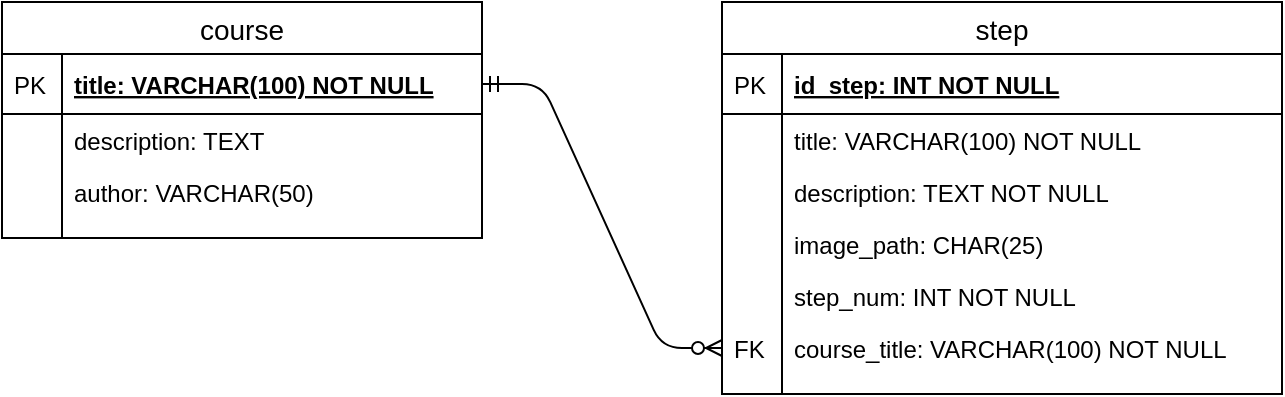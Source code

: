 <mxfile version="13.2.2" type="device"><diagram id="7PkMNcAabF-W-cBZ3c-n" name="Page-1"><mxGraphModel dx="1086" dy="966" grid="1" gridSize="10" guides="1" tooltips="1" connect="1" arrows="1" fold="1" page="1" pageScale="1" pageWidth="827" pageHeight="1169" math="0" shadow="0"><root><mxCell id="0"/><mxCell id="1" parent="0"/><mxCell id="LYNjnh2oG2lFwOSc1wlv-1" value="course" style="swimlane;fontStyle=0;childLayout=stackLayout;horizontal=1;startSize=26;horizontalStack=0;resizeParent=1;resizeParentMax=0;resizeLast=0;collapsible=1;marginBottom=0;align=center;fontSize=14;" parent="1" vertex="1"><mxGeometry x="40" y="40" width="240" height="118" as="geometry"/></mxCell><mxCell id="LYNjnh2oG2lFwOSc1wlv-2" value="title: VARCHAR(100) NOT NULL" style="shape=partialRectangle;top=0;left=0;right=0;bottom=1;align=left;verticalAlign=middle;fillColor=none;spacingLeft=34;spacingRight=4;overflow=hidden;rotatable=0;points=[[0,0.5],[1,0.5]];portConstraint=eastwest;dropTarget=0;fontStyle=5;fontSize=12;" parent="LYNjnh2oG2lFwOSc1wlv-1" vertex="1"><mxGeometry y="26" width="240" height="30" as="geometry"/></mxCell><mxCell id="LYNjnh2oG2lFwOSc1wlv-3" value="PK" style="shape=partialRectangle;top=0;left=0;bottom=0;fillColor=none;align=left;verticalAlign=middle;spacingLeft=4;spacingRight=4;overflow=hidden;rotatable=0;points=[];portConstraint=eastwest;part=1;fontSize=12;" parent="LYNjnh2oG2lFwOSc1wlv-2" vertex="1" connectable="0"><mxGeometry width="30" height="30" as="geometry"/></mxCell><mxCell id="LYNjnh2oG2lFwOSc1wlv-4" value="description: TEXT" style="shape=partialRectangle;top=0;left=0;right=0;bottom=0;align=left;verticalAlign=top;fillColor=none;spacingLeft=34;spacingRight=4;overflow=hidden;rotatable=0;points=[[0,0.5],[1,0.5]];portConstraint=eastwest;dropTarget=0;fontSize=12;" parent="LYNjnh2oG2lFwOSc1wlv-1" vertex="1"><mxGeometry y="56" width="240" height="26" as="geometry"/></mxCell><mxCell id="LYNjnh2oG2lFwOSc1wlv-5" value="" style="shape=partialRectangle;top=0;left=0;bottom=0;fillColor=none;align=left;verticalAlign=top;spacingLeft=4;spacingRight=4;overflow=hidden;rotatable=0;points=[];portConstraint=eastwest;part=1;fontSize=12;" parent="LYNjnh2oG2lFwOSc1wlv-4" vertex="1" connectable="0"><mxGeometry width="30" height="26" as="geometry"/></mxCell><mxCell id="LYNjnh2oG2lFwOSc1wlv-6" value="author: VARCHAR(50)" style="shape=partialRectangle;top=0;left=0;right=0;bottom=0;align=left;verticalAlign=top;fillColor=none;spacingLeft=34;spacingRight=4;overflow=hidden;rotatable=0;points=[[0,0.5],[1,0.5]];portConstraint=eastwest;dropTarget=0;fontSize=12;" parent="LYNjnh2oG2lFwOSc1wlv-1" vertex="1"><mxGeometry y="82" width="240" height="26" as="geometry"/></mxCell><mxCell id="LYNjnh2oG2lFwOSc1wlv-7" value="" style="shape=partialRectangle;top=0;left=0;bottom=0;fillColor=none;align=left;verticalAlign=top;spacingLeft=4;spacingRight=4;overflow=hidden;rotatable=0;points=[];portConstraint=eastwest;part=1;fontSize=12;" parent="LYNjnh2oG2lFwOSc1wlv-6" vertex="1" connectable="0"><mxGeometry width="30" height="26" as="geometry"/></mxCell><mxCell id="LYNjnh2oG2lFwOSc1wlv-10" value="" style="shape=partialRectangle;top=0;left=0;right=0;bottom=0;align=left;verticalAlign=top;fillColor=none;spacingLeft=34;spacingRight=4;overflow=hidden;rotatable=0;points=[[0,0.5],[1,0.5]];portConstraint=eastwest;dropTarget=0;fontSize=12;" parent="LYNjnh2oG2lFwOSc1wlv-1" vertex="1"><mxGeometry y="108" width="240" height="10" as="geometry"/></mxCell><mxCell id="LYNjnh2oG2lFwOSc1wlv-11" value="" style="shape=partialRectangle;top=0;left=0;bottom=0;fillColor=none;align=left;verticalAlign=top;spacingLeft=4;spacingRight=4;overflow=hidden;rotatable=0;points=[];portConstraint=eastwest;part=1;fontSize=12;" parent="LYNjnh2oG2lFwOSc1wlv-10" vertex="1" connectable="0"><mxGeometry width="30" height="10" as="geometry"/></mxCell><mxCell id="LYNjnh2oG2lFwOSc1wlv-12" value="step" style="swimlane;fontStyle=0;childLayout=stackLayout;horizontal=1;startSize=26;horizontalStack=0;resizeParent=1;resizeParentMax=0;resizeLast=0;collapsible=1;marginBottom=0;align=center;fontSize=14;" parent="1" vertex="1"><mxGeometry x="400" y="40" width="280" height="196" as="geometry"/></mxCell><mxCell id="LYNjnh2oG2lFwOSc1wlv-13" value="id_step: INT NOT NULL" style="shape=partialRectangle;top=0;left=0;right=0;bottom=1;align=left;verticalAlign=middle;fillColor=none;spacingLeft=34;spacingRight=4;overflow=hidden;rotatable=0;points=[[0,0.5],[1,0.5]];portConstraint=eastwest;dropTarget=0;fontStyle=5;fontSize=12;" parent="LYNjnh2oG2lFwOSc1wlv-12" vertex="1"><mxGeometry y="26" width="280" height="30" as="geometry"/></mxCell><mxCell id="LYNjnh2oG2lFwOSc1wlv-14" value="PK" style="shape=partialRectangle;top=0;left=0;bottom=0;fillColor=none;align=left;verticalAlign=middle;spacingLeft=4;spacingRight=4;overflow=hidden;rotatable=0;points=[];portConstraint=eastwest;part=1;fontSize=12;" parent="LYNjnh2oG2lFwOSc1wlv-13" vertex="1" connectable="0"><mxGeometry width="30" height="30" as="geometry"/></mxCell><mxCell id="LYNjnh2oG2lFwOSc1wlv-21" value="title: VARCHAR(100) NOT NULL" style="shape=partialRectangle;top=0;left=0;right=0;bottom=0;align=left;verticalAlign=top;fillColor=none;spacingLeft=34;spacingRight=4;overflow=hidden;rotatable=0;points=[[0,0.5],[1,0.5]];portConstraint=eastwest;dropTarget=0;fontSize=12;" parent="LYNjnh2oG2lFwOSc1wlv-12" vertex="1"><mxGeometry y="56" width="280" height="26" as="geometry"/></mxCell><mxCell id="LYNjnh2oG2lFwOSc1wlv-22" value="" style="shape=partialRectangle;top=0;left=0;bottom=0;fillColor=none;align=left;verticalAlign=top;spacingLeft=4;spacingRight=4;overflow=hidden;rotatable=0;points=[];portConstraint=eastwest;part=1;fontSize=12;" parent="LYNjnh2oG2lFwOSc1wlv-21" vertex="1" connectable="0"><mxGeometry width="30" height="26" as="geometry"/></mxCell><mxCell id="LYNjnh2oG2lFwOSc1wlv-15" value="description: TEXT NOT NULL" style="shape=partialRectangle;top=0;left=0;right=0;bottom=0;align=left;verticalAlign=top;fillColor=none;spacingLeft=34;spacingRight=4;overflow=hidden;rotatable=0;points=[[0,0.5],[1,0.5]];portConstraint=eastwest;dropTarget=0;fontSize=12;" parent="LYNjnh2oG2lFwOSc1wlv-12" vertex="1"><mxGeometry y="82" width="280" height="26" as="geometry"/></mxCell><mxCell id="LYNjnh2oG2lFwOSc1wlv-16" value="" style="shape=partialRectangle;top=0;left=0;bottom=0;fillColor=none;align=left;verticalAlign=top;spacingLeft=4;spacingRight=4;overflow=hidden;rotatable=0;points=[];portConstraint=eastwest;part=1;fontSize=12;" parent="LYNjnh2oG2lFwOSc1wlv-15" vertex="1" connectable="0"><mxGeometry width="30" height="26" as="geometry"/></mxCell><mxCell id="LYNjnh2oG2lFwOSc1wlv-17" value="image_path: CHAR(25)" style="shape=partialRectangle;top=0;left=0;right=0;bottom=0;align=left;verticalAlign=top;fillColor=none;spacingLeft=34;spacingRight=4;overflow=hidden;rotatable=0;points=[[0,0.5],[1,0.5]];portConstraint=eastwest;dropTarget=0;fontSize=12;" parent="LYNjnh2oG2lFwOSc1wlv-12" vertex="1"><mxGeometry y="108" width="280" height="26" as="geometry"/></mxCell><mxCell id="LYNjnh2oG2lFwOSc1wlv-18" value="" style="shape=partialRectangle;top=0;left=0;bottom=0;fillColor=none;align=left;verticalAlign=top;spacingLeft=4;spacingRight=4;overflow=hidden;rotatable=0;points=[];portConstraint=eastwest;part=1;fontSize=12;" parent="LYNjnh2oG2lFwOSc1wlv-17" vertex="1" connectable="0"><mxGeometry width="30" height="26" as="geometry"/></mxCell><mxCell id="xHBTcnNT4q6Ap_DUi5OK-1" value="step_num: INT NOT NULL" style="shape=partialRectangle;top=0;left=0;right=0;bottom=0;align=left;verticalAlign=top;fillColor=none;spacingLeft=34;spacingRight=4;overflow=hidden;rotatable=0;points=[[0,0.5],[1,0.5]];portConstraint=eastwest;dropTarget=0;fontSize=12;" vertex="1" parent="LYNjnh2oG2lFwOSc1wlv-12"><mxGeometry y="134" width="280" height="26" as="geometry"/></mxCell><mxCell id="xHBTcnNT4q6Ap_DUi5OK-2" value="" style="shape=partialRectangle;top=0;left=0;bottom=0;fillColor=none;align=left;verticalAlign=top;spacingLeft=4;spacingRight=4;overflow=hidden;rotatable=0;points=[];portConstraint=eastwest;part=1;fontSize=12;" vertex="1" connectable="0" parent="xHBTcnNT4q6Ap_DUi5OK-1"><mxGeometry width="30" height="26" as="geometry"/></mxCell><mxCell id="LYNjnh2oG2lFwOSc1wlv-23" value="course_title: VARCHAR(100) NOT NULL" style="shape=partialRectangle;top=0;left=0;right=0;bottom=0;align=left;verticalAlign=top;fillColor=none;spacingLeft=34;spacingRight=4;overflow=hidden;rotatable=0;points=[[0,0.5],[1,0.5]];portConstraint=eastwest;dropTarget=0;fontSize=12;" parent="LYNjnh2oG2lFwOSc1wlv-12" vertex="1"><mxGeometry y="160" width="280" height="26" as="geometry"/></mxCell><mxCell id="LYNjnh2oG2lFwOSc1wlv-24" value="FK" style="shape=partialRectangle;top=0;left=0;bottom=0;fillColor=none;align=left;verticalAlign=top;spacingLeft=4;spacingRight=4;overflow=hidden;rotatable=0;points=[];portConstraint=eastwest;part=1;fontSize=12;" parent="LYNjnh2oG2lFwOSc1wlv-23" vertex="1" connectable="0"><mxGeometry width="30" height="26" as="geometry"/></mxCell><mxCell id="LYNjnh2oG2lFwOSc1wlv-19" value="" style="shape=partialRectangle;top=0;left=0;right=0;bottom=0;align=left;verticalAlign=top;fillColor=none;spacingLeft=34;spacingRight=4;overflow=hidden;rotatable=0;points=[[0,0.5],[1,0.5]];portConstraint=eastwest;dropTarget=0;fontSize=12;" parent="LYNjnh2oG2lFwOSc1wlv-12" vertex="1"><mxGeometry y="186" width="280" height="10" as="geometry"/></mxCell><mxCell id="LYNjnh2oG2lFwOSc1wlv-20" value="" style="shape=partialRectangle;top=0;left=0;bottom=0;fillColor=none;align=left;verticalAlign=top;spacingLeft=4;spacingRight=4;overflow=hidden;rotatable=0;points=[];portConstraint=eastwest;part=1;fontSize=12;" parent="LYNjnh2oG2lFwOSc1wlv-19" vertex="1" connectable="0"><mxGeometry width="30" height="10" as="geometry"/></mxCell><mxCell id="LYNjnh2oG2lFwOSc1wlv-25" value="" style="edgeStyle=entityRelationEdgeStyle;fontSize=12;html=1;endArrow=ERzeroToMany;startArrow=ERmandOne;" parent="1" source="LYNjnh2oG2lFwOSc1wlv-2" target="LYNjnh2oG2lFwOSc1wlv-23" edge="1"><mxGeometry width="100" height="100" relative="1" as="geometry"><mxPoint x="280" y="320" as="sourcePoint"/><mxPoint x="380" y="220" as="targetPoint"/></mxGeometry></mxCell></root></mxGraphModel></diagram></mxfile>